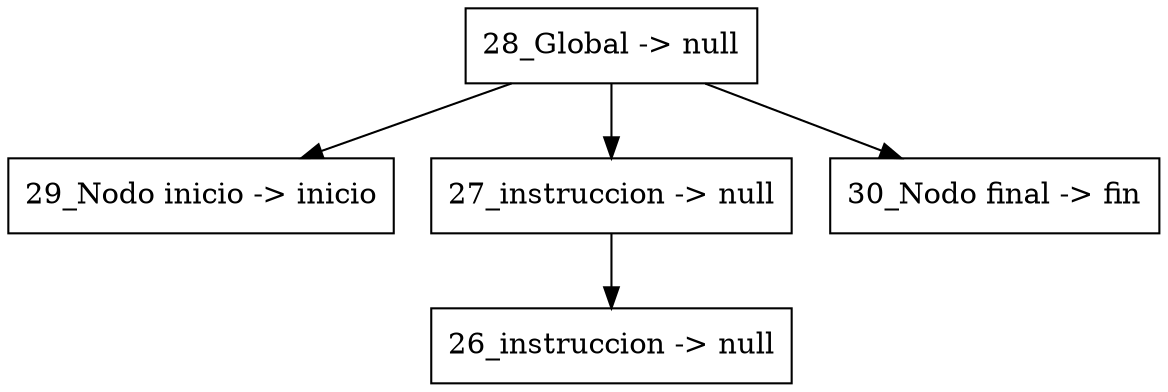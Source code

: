 digraph G {node[shape=box, style=filled, color=black, fillcolor=white]; edge[color=black];rankdir=UD 

"28_Global -> null"->"29_Nodo inicio -> inicio"
"28_Global -> null"->"27_instruccion -> null"
"27_instruccion -> null"->"26_instruccion -> null"
"28_Global -> null"->"30_Nodo final -> fin"


}
